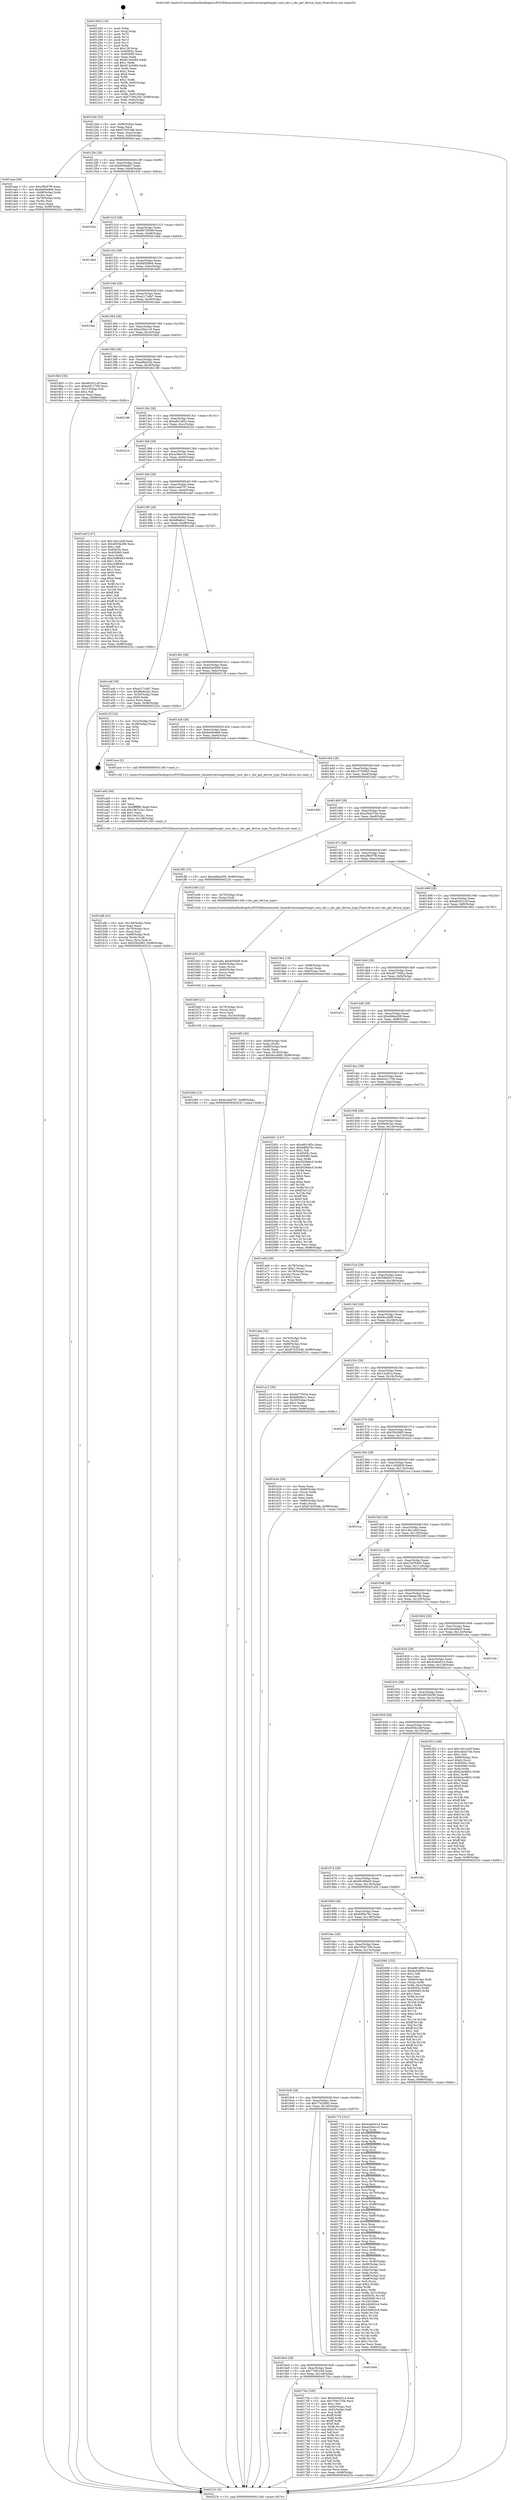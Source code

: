 digraph "0x401260" {
  label = "0x401260 (/mnt/c/Users/mathe/Desktop/tcc/POCII/binaries/extr_linuxdriverstargettarget_core_sbc.c_sbc_get_device_type_Final-ollvm.out::main(0))"
  labelloc = "t"
  node[shape=record]

  Entry [label="",width=0.3,height=0.3,shape=circle,fillcolor=black,style=filled]
  "0x4012d4" [label="{
     0x4012d4 [32]\l
     | [instrs]\l
     &nbsp;&nbsp;0x4012d4 \<+6\>: mov -0x98(%rbp),%eax\l
     &nbsp;&nbsp;0x4012da \<+2\>: mov %eax,%ecx\l
     &nbsp;&nbsp;0x4012dc \<+6\>: sub $0x87d353db,%ecx\l
     &nbsp;&nbsp;0x4012e2 \<+6\>: mov %eax,-0xac(%rbp)\l
     &nbsp;&nbsp;0x4012e8 \<+6\>: mov %ecx,-0xb0(%rbp)\l
     &nbsp;&nbsp;0x4012ee \<+6\>: je 0000000000401aaa \<main+0x84a\>\l
  }"]
  "0x401aaa" [label="{
     0x401aaa [36]\l
     | [instrs]\l
     &nbsp;&nbsp;0x401aaa \<+5\>: mov $0xcf9c87f9,%eax\l
     &nbsp;&nbsp;0x401aaf \<+5\>: mov $0xbe00e8e9,%ecx\l
     &nbsp;&nbsp;0x401ab4 \<+4\>: mov -0x68(%rbp),%rdx\l
     &nbsp;&nbsp;0x401ab8 \<+2\>: mov (%rdx),%esi\l
     &nbsp;&nbsp;0x401aba \<+4\>: mov -0x78(%rbp),%rdx\l
     &nbsp;&nbsp;0x401abe \<+2\>: cmp (%rdx),%esi\l
     &nbsp;&nbsp;0x401ac0 \<+3\>: cmovl %ecx,%eax\l
     &nbsp;&nbsp;0x401ac3 \<+6\>: mov %eax,-0x98(%rbp)\l
     &nbsp;&nbsp;0x401ac9 \<+5\>: jmp 000000000040223c \<main+0xfdc\>\l
  }"]
  "0x4012f4" [label="{
     0x4012f4 [28]\l
     | [instrs]\l
     &nbsp;&nbsp;0x4012f4 \<+5\>: jmp 00000000004012f9 \<main+0x99\>\l
     &nbsp;&nbsp;0x4012f9 \<+6\>: mov -0xac(%rbp),%eax\l
     &nbsp;&nbsp;0x4012ff \<+5\>: sub $0x92f44db7,%eax\l
     &nbsp;&nbsp;0x401304 \<+6\>: mov %eax,-0xb4(%rbp)\l
     &nbsp;&nbsp;0x40130a \<+6\>: je 000000000040192e \<main+0x6ce\>\l
  }"]
  Exit [label="",width=0.3,height=0.3,shape=circle,fillcolor=black,style=filled,peripheries=2]
  "0x40192e" [label="{
     0x40192e\l
  }", style=dashed]
  "0x401310" [label="{
     0x401310 [28]\l
     | [instrs]\l
     &nbsp;&nbsp;0x401310 \<+5\>: jmp 0000000000401315 \<main+0xb5\>\l
     &nbsp;&nbsp;0x401315 \<+6\>: mov -0xac(%rbp),%eax\l
     &nbsp;&nbsp;0x40131b \<+5\>: sub $0x99729509,%eax\l
     &nbsp;&nbsp;0x401320 \<+6\>: mov %eax,-0xb8(%rbp)\l
     &nbsp;&nbsp;0x401326 \<+6\>: je 0000000000401dbd \<main+0xb5d\>\l
  }"]
  "0x401b84" [label="{
     0x401b84 [15]\l
     | [instrs]\l
     &nbsp;&nbsp;0x401b84 \<+10\>: movl $0xb1eed707,-0x98(%rbp)\l
     &nbsp;&nbsp;0x401b8e \<+5\>: jmp 000000000040223c \<main+0xfdc\>\l
  }"]
  "0x401dbd" [label="{
     0x401dbd\l
  }", style=dashed]
  "0x40132c" [label="{
     0x40132c [28]\l
     | [instrs]\l
     &nbsp;&nbsp;0x40132c \<+5\>: jmp 0000000000401331 \<main+0xd1\>\l
     &nbsp;&nbsp;0x401331 \<+6\>: mov -0xac(%rbp),%eax\l
     &nbsp;&nbsp;0x401337 \<+5\>: sub $0x9df26804,%eax\l
     &nbsp;&nbsp;0x40133c \<+6\>: mov %eax,-0xbc(%rbp)\l
     &nbsp;&nbsp;0x401342 \<+6\>: je 0000000000401b93 \<main+0x933\>\l
  }"]
  "0x401b6f" [label="{
     0x401b6f [21]\l
     | [instrs]\l
     &nbsp;&nbsp;0x401b6f \<+4\>: mov -0x70(%rbp),%rcx\l
     &nbsp;&nbsp;0x401b73 \<+3\>: mov (%rcx),%rcx\l
     &nbsp;&nbsp;0x401b76 \<+3\>: mov %rcx,%rdi\l
     &nbsp;&nbsp;0x401b79 \<+6\>: mov %eax,-0x14c(%rbp)\l
     &nbsp;&nbsp;0x401b7f \<+5\>: call 0000000000401030 \<free@plt\>\l
     | [calls]\l
     &nbsp;&nbsp;0x401030 \{1\} (unknown)\l
  }"]
  "0x401b93" [label="{
     0x401b93\l
  }", style=dashed]
  "0x401348" [label="{
     0x401348 [28]\l
     | [instrs]\l
     &nbsp;&nbsp;0x401348 \<+5\>: jmp 000000000040134d \<main+0xed\>\l
     &nbsp;&nbsp;0x40134d \<+6\>: mov -0xac(%rbp),%eax\l
     &nbsp;&nbsp;0x401353 \<+5\>: sub $0xa217cdb7,%eax\l
     &nbsp;&nbsp;0x401358 \<+6\>: mov %eax,-0xc0(%rbp)\l
     &nbsp;&nbsp;0x40135e \<+6\>: je 0000000000401dae \<main+0xb4e\>\l
  }"]
  "0x401b52" [label="{
     0x401b52 [29]\l
     | [instrs]\l
     &nbsp;&nbsp;0x401b52 \<+10\>: movabs $0x4030d6,%rdi\l
     &nbsp;&nbsp;0x401b5c \<+4\>: mov -0x60(%rbp),%rcx\l
     &nbsp;&nbsp;0x401b60 \<+2\>: mov %eax,(%rcx)\l
     &nbsp;&nbsp;0x401b62 \<+4\>: mov -0x60(%rbp),%rcx\l
     &nbsp;&nbsp;0x401b66 \<+2\>: mov (%rcx),%esi\l
     &nbsp;&nbsp;0x401b68 \<+2\>: mov $0x0,%al\l
     &nbsp;&nbsp;0x401b6a \<+5\>: call 0000000000401040 \<printf@plt\>\l
     | [calls]\l
     &nbsp;&nbsp;0x401040 \{1\} (unknown)\l
  }"]
  "0x401dae" [label="{
     0x401dae\l
  }", style=dashed]
  "0x401364" [label="{
     0x401364 [28]\l
     | [instrs]\l
     &nbsp;&nbsp;0x401364 \<+5\>: jmp 0000000000401369 \<main+0x109\>\l
     &nbsp;&nbsp;0x401369 \<+6\>: mov -0xac(%rbp),%eax\l
     &nbsp;&nbsp;0x40136f \<+5\>: sub $0xa25be1c5,%eax\l
     &nbsp;&nbsp;0x401374 \<+6\>: mov %eax,-0xc4(%rbp)\l
     &nbsp;&nbsp;0x40137a \<+6\>: je 00000000004018b5 \<main+0x655\>\l
  }"]
  "0x401afb" [label="{
     0x401afb [41]\l
     | [instrs]\l
     &nbsp;&nbsp;0x401afb \<+6\>: mov -0x148(%rbp),%ecx\l
     &nbsp;&nbsp;0x401b01 \<+3\>: imul %eax,%ecx\l
     &nbsp;&nbsp;0x401b04 \<+4\>: mov -0x70(%rbp),%rsi\l
     &nbsp;&nbsp;0x401b08 \<+3\>: mov (%rsi),%rsi\l
     &nbsp;&nbsp;0x401b0b \<+4\>: mov -0x68(%rbp),%rdi\l
     &nbsp;&nbsp;0x401b0f \<+3\>: movslq (%rdi),%rdi\l
     &nbsp;&nbsp;0x401b12 \<+3\>: mov %ecx,(%rsi,%rdi,4)\l
     &nbsp;&nbsp;0x401b15 \<+10\>: movl $0x55b5985,-0x98(%rbp)\l
     &nbsp;&nbsp;0x401b1f \<+5\>: jmp 000000000040223c \<main+0xfdc\>\l
  }"]
  "0x4018b5" [label="{
     0x4018b5 [30]\l
     | [instrs]\l
     &nbsp;&nbsp;0x4018b5 \<+5\>: mov $0xd620214f,%eax\l
     &nbsp;&nbsp;0x4018ba \<+5\>: mov $0xe0d11706,%ecx\l
     &nbsp;&nbsp;0x4018bf \<+3\>: mov -0x31(%rbp),%dl\l
     &nbsp;&nbsp;0x4018c2 \<+3\>: test $0x1,%dl\l
     &nbsp;&nbsp;0x4018c5 \<+3\>: cmovne %ecx,%eax\l
     &nbsp;&nbsp;0x4018c8 \<+6\>: mov %eax,-0x98(%rbp)\l
     &nbsp;&nbsp;0x4018ce \<+5\>: jmp 000000000040223c \<main+0xfdc\>\l
  }"]
  "0x401380" [label="{
     0x401380 [28]\l
     | [instrs]\l
     &nbsp;&nbsp;0x401380 \<+5\>: jmp 0000000000401385 \<main+0x125\>\l
     &nbsp;&nbsp;0x401385 \<+6\>: mov -0xac(%rbp),%eax\l
     &nbsp;&nbsp;0x40138b \<+5\>: sub $0xa6fba52b,%eax\l
     &nbsp;&nbsp;0x401390 \<+6\>: mov %eax,-0xc8(%rbp)\l
     &nbsp;&nbsp;0x401396 \<+6\>: je 0000000000402186 \<main+0xf26\>\l
  }"]
  "0x401ad3" [label="{
     0x401ad3 [40]\l
     | [instrs]\l
     &nbsp;&nbsp;0x401ad3 \<+5\>: mov $0x2,%ecx\l
     &nbsp;&nbsp;0x401ad8 \<+1\>: cltd\l
     &nbsp;&nbsp;0x401ad9 \<+2\>: idiv %ecx\l
     &nbsp;&nbsp;0x401adb \<+6\>: imul $0xfffffffe,%edx,%ecx\l
     &nbsp;&nbsp;0x401ae1 \<+6\>: sub $0x19e7c2a1,%ecx\l
     &nbsp;&nbsp;0x401ae7 \<+3\>: add $0x1,%ecx\l
     &nbsp;&nbsp;0x401aea \<+6\>: add $0x19e7c2a1,%ecx\l
     &nbsp;&nbsp;0x401af0 \<+6\>: mov %ecx,-0x148(%rbp)\l
     &nbsp;&nbsp;0x401af6 \<+5\>: call 0000000000401160 \<next_i\>\l
     | [calls]\l
     &nbsp;&nbsp;0x401160 \{1\} (/mnt/c/Users/mathe/Desktop/tcc/POCII/binaries/extr_linuxdriverstargettarget_core_sbc.c_sbc_get_device_type_Final-ollvm.out::next_i)\l
  }"]
  "0x402186" [label="{
     0x402186\l
  }", style=dashed]
  "0x40139c" [label="{
     0x40139c [28]\l
     | [instrs]\l
     &nbsp;&nbsp;0x40139c \<+5\>: jmp 00000000004013a1 \<main+0x141\>\l
     &nbsp;&nbsp;0x4013a1 \<+6\>: mov -0xac(%rbp),%eax\l
     &nbsp;&nbsp;0x4013a7 \<+5\>: sub $0xa801df3c,%eax\l
     &nbsp;&nbsp;0x4013ac \<+6\>: mov %eax,-0xcc(%rbp)\l
     &nbsp;&nbsp;0x4013b2 \<+6\>: je 0000000000402224 \<main+0xfc4\>\l
  }"]
  "0x401a8a" [label="{
     0x401a8a [32]\l
     | [instrs]\l
     &nbsp;&nbsp;0x401a8a \<+4\>: mov -0x70(%rbp),%rdi\l
     &nbsp;&nbsp;0x401a8e \<+3\>: mov %rax,(%rdi)\l
     &nbsp;&nbsp;0x401a91 \<+4\>: mov -0x68(%rbp),%rax\l
     &nbsp;&nbsp;0x401a95 \<+6\>: movl $0x0,(%rax)\l
     &nbsp;&nbsp;0x401a9b \<+10\>: movl $0x87d353db,-0x98(%rbp)\l
     &nbsp;&nbsp;0x401aa5 \<+5\>: jmp 000000000040223c \<main+0xfdc\>\l
  }"]
  "0x402224" [label="{
     0x402224\l
  }", style=dashed]
  "0x4013b8" [label="{
     0x4013b8 [28]\l
     | [instrs]\l
     &nbsp;&nbsp;0x4013b8 \<+5\>: jmp 00000000004013bd \<main+0x15d\>\l
     &nbsp;&nbsp;0x4013bd \<+6\>: mov -0xac(%rbp),%eax\l
     &nbsp;&nbsp;0x4013c3 \<+5\>: sub $0xac9be10c,%eax\l
     &nbsp;&nbsp;0x4013c8 \<+6\>: mov %eax,-0xd0(%rbp)\l
     &nbsp;&nbsp;0x4013ce \<+6\>: je 0000000000401eb0 \<main+0xc50\>\l
  }"]
  "0x4019f5" [label="{
     0x4019f5 [30]\l
     | [instrs]\l
     &nbsp;&nbsp;0x4019f5 \<+4\>: mov -0x80(%rbp),%rdi\l
     &nbsp;&nbsp;0x4019f9 \<+2\>: mov %eax,(%rdi)\l
     &nbsp;&nbsp;0x4019fb \<+4\>: mov -0x80(%rbp),%rdi\l
     &nbsp;&nbsp;0x4019ff \<+2\>: mov (%rdi),%eax\l
     &nbsp;&nbsp;0x401a01 \<+3\>: mov %eax,-0x30(%rbp)\l
     &nbsp;&nbsp;0x401a04 \<+10\>: movl $0xf4ccddf0,-0x98(%rbp)\l
     &nbsp;&nbsp;0x401a0e \<+5\>: jmp 000000000040223c \<main+0xfdc\>\l
  }"]
  "0x401eb0" [label="{
     0x401eb0\l
  }", style=dashed]
  "0x4013d4" [label="{
     0x4013d4 [28]\l
     | [instrs]\l
     &nbsp;&nbsp;0x4013d4 \<+5\>: jmp 00000000004013d9 \<main+0x179\>\l
     &nbsp;&nbsp;0x4013d9 \<+6\>: mov -0xac(%rbp),%eax\l
     &nbsp;&nbsp;0x4013df \<+5\>: sub $0xb1eed707,%eax\l
     &nbsp;&nbsp;0x4013e4 \<+6\>: mov %eax,-0xd4(%rbp)\l
     &nbsp;&nbsp;0x4013ea \<+6\>: je 0000000000401ebf \<main+0xc5f\>\l
  }"]
  "0x401260" [label="{
     0x401260 [116]\l
     | [instrs]\l
     &nbsp;&nbsp;0x401260 \<+1\>: push %rbp\l
     &nbsp;&nbsp;0x401261 \<+3\>: mov %rsp,%rbp\l
     &nbsp;&nbsp;0x401264 \<+2\>: push %r15\l
     &nbsp;&nbsp;0x401266 \<+2\>: push %r14\l
     &nbsp;&nbsp;0x401268 \<+2\>: push %r13\l
     &nbsp;&nbsp;0x40126a \<+2\>: push %r12\l
     &nbsp;&nbsp;0x40126c \<+1\>: push %rbx\l
     &nbsp;&nbsp;0x40126d \<+7\>: sub $0x138,%rsp\l
     &nbsp;&nbsp;0x401274 \<+7\>: mov 0x40505c,%eax\l
     &nbsp;&nbsp;0x40127b \<+7\>: mov 0x405060,%ecx\l
     &nbsp;&nbsp;0x401282 \<+2\>: mov %eax,%edx\l
     &nbsp;&nbsp;0x401284 \<+6\>: sub $0x913c6484,%edx\l
     &nbsp;&nbsp;0x40128a \<+3\>: sub $0x1,%edx\l
     &nbsp;&nbsp;0x40128d \<+6\>: add $0x913c6484,%edx\l
     &nbsp;&nbsp;0x401293 \<+3\>: imul %edx,%eax\l
     &nbsp;&nbsp;0x401296 \<+3\>: and $0x1,%eax\l
     &nbsp;&nbsp;0x401299 \<+3\>: cmp $0x0,%eax\l
     &nbsp;&nbsp;0x40129c \<+4\>: sete %r8b\l
     &nbsp;&nbsp;0x4012a0 \<+4\>: and $0x1,%r8b\l
     &nbsp;&nbsp;0x4012a4 \<+7\>: mov %r8b,-0x92(%rbp)\l
     &nbsp;&nbsp;0x4012ab \<+3\>: cmp $0xa,%ecx\l
     &nbsp;&nbsp;0x4012ae \<+4\>: setl %r8b\l
     &nbsp;&nbsp;0x4012b2 \<+4\>: and $0x1,%r8b\l
     &nbsp;&nbsp;0x4012b6 \<+7\>: mov %r8b,-0x91(%rbp)\l
     &nbsp;&nbsp;0x4012bd \<+10\>: movl $0x77d9c25d,-0x98(%rbp)\l
     &nbsp;&nbsp;0x4012c7 \<+6\>: mov %edi,-0x9c(%rbp)\l
     &nbsp;&nbsp;0x4012cd \<+7\>: mov %rsi,-0xa8(%rbp)\l
  }"]
  "0x401ebf" [label="{
     0x401ebf [147]\l
     | [instrs]\l
     &nbsp;&nbsp;0x401ebf \<+5\>: mov $0x14b1cd2f,%eax\l
     &nbsp;&nbsp;0x401ec4 \<+5\>: mov $0x4653b290,%ecx\l
     &nbsp;&nbsp;0x401ec9 \<+2\>: mov $0x1,%dl\l
     &nbsp;&nbsp;0x401ecb \<+7\>: mov 0x40505c,%esi\l
     &nbsp;&nbsp;0x401ed2 \<+7\>: mov 0x405060,%edi\l
     &nbsp;&nbsp;0x401ed9 \<+3\>: mov %esi,%r8d\l
     &nbsp;&nbsp;0x401edc \<+7\>: add $0xc28f8483,%r8d\l
     &nbsp;&nbsp;0x401ee3 \<+4\>: sub $0x1,%r8d\l
     &nbsp;&nbsp;0x401ee7 \<+7\>: sub $0xc28f8483,%r8d\l
     &nbsp;&nbsp;0x401eee \<+4\>: imul %r8d,%esi\l
     &nbsp;&nbsp;0x401ef2 \<+3\>: and $0x1,%esi\l
     &nbsp;&nbsp;0x401ef5 \<+3\>: cmp $0x0,%esi\l
     &nbsp;&nbsp;0x401ef8 \<+4\>: sete %r9b\l
     &nbsp;&nbsp;0x401efc \<+3\>: cmp $0xa,%edi\l
     &nbsp;&nbsp;0x401eff \<+4\>: setl %r10b\l
     &nbsp;&nbsp;0x401f03 \<+3\>: mov %r9b,%r11b\l
     &nbsp;&nbsp;0x401f06 \<+4\>: xor $0xff,%r11b\l
     &nbsp;&nbsp;0x401f0a \<+3\>: mov %r10b,%bl\l
     &nbsp;&nbsp;0x401f0d \<+3\>: xor $0xff,%bl\l
     &nbsp;&nbsp;0x401f10 \<+3\>: xor $0x1,%dl\l
     &nbsp;&nbsp;0x401f13 \<+3\>: mov %r11b,%r14b\l
     &nbsp;&nbsp;0x401f16 \<+4\>: and $0xff,%r14b\l
     &nbsp;&nbsp;0x401f1a \<+3\>: and %dl,%r9b\l
     &nbsp;&nbsp;0x401f1d \<+3\>: mov %bl,%r15b\l
     &nbsp;&nbsp;0x401f20 \<+4\>: and $0xff,%r15b\l
     &nbsp;&nbsp;0x401f24 \<+3\>: and %dl,%r10b\l
     &nbsp;&nbsp;0x401f27 \<+3\>: or %r9b,%r14b\l
     &nbsp;&nbsp;0x401f2a \<+3\>: or %r10b,%r15b\l
     &nbsp;&nbsp;0x401f2d \<+3\>: xor %r15b,%r14b\l
     &nbsp;&nbsp;0x401f30 \<+3\>: or %bl,%r11b\l
     &nbsp;&nbsp;0x401f33 \<+4\>: xor $0xff,%r11b\l
     &nbsp;&nbsp;0x401f37 \<+3\>: or $0x1,%dl\l
     &nbsp;&nbsp;0x401f3a \<+3\>: and %dl,%r11b\l
     &nbsp;&nbsp;0x401f3d \<+3\>: or %r11b,%r14b\l
     &nbsp;&nbsp;0x401f40 \<+4\>: test $0x1,%r14b\l
     &nbsp;&nbsp;0x401f44 \<+3\>: cmovne %ecx,%eax\l
     &nbsp;&nbsp;0x401f47 \<+6\>: mov %eax,-0x98(%rbp)\l
     &nbsp;&nbsp;0x401f4d \<+5\>: jmp 000000000040223c \<main+0xfdc\>\l
  }"]
  "0x4013f0" [label="{
     0x4013f0 [28]\l
     | [instrs]\l
     &nbsp;&nbsp;0x4013f0 \<+5\>: jmp 00000000004013f5 \<main+0x195\>\l
     &nbsp;&nbsp;0x4013f5 \<+6\>: mov -0xac(%rbp),%eax\l
     &nbsp;&nbsp;0x4013fb \<+5\>: sub $0xb8fa8cc1,%eax\l
     &nbsp;&nbsp;0x401400 \<+6\>: mov %eax,-0xd8(%rbp)\l
     &nbsp;&nbsp;0x401406 \<+6\>: je 0000000000401a4f \<main+0x7ef\>\l
  }"]
  "0x40223c" [label="{
     0x40223c [5]\l
     | [instrs]\l
     &nbsp;&nbsp;0x40223c \<+5\>: jmp 00000000004012d4 \<main+0x74\>\l
  }"]
  "0x401a4f" [label="{
     0x401a4f [30]\l
     | [instrs]\l
     &nbsp;&nbsp;0x401a4f \<+5\>: mov $0xa217cdb7,%eax\l
     &nbsp;&nbsp;0x401a54 \<+5\>: mov $0xf0e9c2ac,%ecx\l
     &nbsp;&nbsp;0x401a59 \<+3\>: mov -0x30(%rbp),%edx\l
     &nbsp;&nbsp;0x401a5c \<+3\>: cmp $0x0,%edx\l
     &nbsp;&nbsp;0x401a5f \<+3\>: cmove %ecx,%eax\l
     &nbsp;&nbsp;0x401a62 \<+6\>: mov %eax,-0x98(%rbp)\l
     &nbsp;&nbsp;0x401a68 \<+5\>: jmp 000000000040223c \<main+0xfdc\>\l
  }"]
  "0x40140c" [label="{
     0x40140c [28]\l
     | [instrs]\l
     &nbsp;&nbsp;0x40140c \<+5\>: jmp 0000000000401411 \<main+0x1b1\>\l
     &nbsp;&nbsp;0x401411 \<+6\>: mov -0xac(%rbp),%eax\l
     &nbsp;&nbsp;0x401417 \<+5\>: sub $0xba5d3069,%eax\l
     &nbsp;&nbsp;0x40141c \<+6\>: mov %eax,-0xdc(%rbp)\l
     &nbsp;&nbsp;0x401422 \<+6\>: je 000000000040212f \<main+0xecf\>\l
  }"]
  "0x401700" [label="{
     0x401700\l
  }", style=dashed]
  "0x40212f" [label="{
     0x40212f [18]\l
     | [instrs]\l
     &nbsp;&nbsp;0x40212f \<+3\>: mov -0x2c(%rbp),%eax\l
     &nbsp;&nbsp;0x402132 \<+4\>: lea -0x28(%rbp),%rsp\l
     &nbsp;&nbsp;0x402136 \<+1\>: pop %rbx\l
     &nbsp;&nbsp;0x402137 \<+2\>: pop %r12\l
     &nbsp;&nbsp;0x402139 \<+2\>: pop %r13\l
     &nbsp;&nbsp;0x40213b \<+2\>: pop %r14\l
     &nbsp;&nbsp;0x40213d \<+2\>: pop %r15\l
     &nbsp;&nbsp;0x40213f \<+1\>: pop %rbp\l
     &nbsp;&nbsp;0x402140 \<+1\>: ret\l
  }"]
  "0x401428" [label="{
     0x401428 [28]\l
     | [instrs]\l
     &nbsp;&nbsp;0x401428 \<+5\>: jmp 000000000040142d \<main+0x1cd\>\l
     &nbsp;&nbsp;0x40142d \<+6\>: mov -0xac(%rbp),%eax\l
     &nbsp;&nbsp;0x401433 \<+5\>: sub $0xbe00e8e9,%eax\l
     &nbsp;&nbsp;0x401438 \<+6\>: mov %eax,-0xe0(%rbp)\l
     &nbsp;&nbsp;0x40143e \<+6\>: je 0000000000401ace \<main+0x86e\>\l
  }"]
  "0x40170a" [label="{
     0x40170a [106]\l
     | [instrs]\l
     &nbsp;&nbsp;0x40170a \<+5\>: mov $0x4440a514,%eax\l
     &nbsp;&nbsp;0x40170f \<+5\>: mov $0x705e735b,%ecx\l
     &nbsp;&nbsp;0x401714 \<+2\>: mov $0x1,%dl\l
     &nbsp;&nbsp;0x401716 \<+7\>: mov -0x92(%rbp),%sil\l
     &nbsp;&nbsp;0x40171d \<+7\>: mov -0x91(%rbp),%dil\l
     &nbsp;&nbsp;0x401724 \<+3\>: mov %sil,%r8b\l
     &nbsp;&nbsp;0x401727 \<+4\>: xor $0xff,%r8b\l
     &nbsp;&nbsp;0x40172b \<+3\>: mov %dil,%r9b\l
     &nbsp;&nbsp;0x40172e \<+4\>: xor $0xff,%r9b\l
     &nbsp;&nbsp;0x401732 \<+3\>: xor $0x0,%dl\l
     &nbsp;&nbsp;0x401735 \<+3\>: mov %r8b,%r10b\l
     &nbsp;&nbsp;0x401738 \<+4\>: and $0x0,%r10b\l
     &nbsp;&nbsp;0x40173c \<+3\>: and %dl,%sil\l
     &nbsp;&nbsp;0x40173f \<+3\>: mov %r9b,%r11b\l
     &nbsp;&nbsp;0x401742 \<+4\>: and $0x0,%r11b\l
     &nbsp;&nbsp;0x401746 \<+3\>: and %dl,%dil\l
     &nbsp;&nbsp;0x401749 \<+3\>: or %sil,%r10b\l
     &nbsp;&nbsp;0x40174c \<+3\>: or %dil,%r11b\l
     &nbsp;&nbsp;0x40174f \<+3\>: xor %r11b,%r10b\l
     &nbsp;&nbsp;0x401752 \<+3\>: or %r9b,%r8b\l
     &nbsp;&nbsp;0x401755 \<+4\>: xor $0xff,%r8b\l
     &nbsp;&nbsp;0x401759 \<+3\>: or $0x0,%dl\l
     &nbsp;&nbsp;0x40175c \<+3\>: and %dl,%r8b\l
     &nbsp;&nbsp;0x40175f \<+3\>: or %r8b,%r10b\l
     &nbsp;&nbsp;0x401762 \<+4\>: test $0x1,%r10b\l
     &nbsp;&nbsp;0x401766 \<+3\>: cmovne %ecx,%eax\l
     &nbsp;&nbsp;0x401769 \<+6\>: mov %eax,-0x98(%rbp)\l
     &nbsp;&nbsp;0x40176f \<+5\>: jmp 000000000040223c \<main+0xfdc\>\l
  }"]
  "0x401ace" [label="{
     0x401ace [5]\l
     | [instrs]\l
     &nbsp;&nbsp;0x401ace \<+5\>: call 0000000000401160 \<next_i\>\l
     | [calls]\l
     &nbsp;&nbsp;0x401160 \{1\} (/mnt/c/Users/mathe/Desktop/tcc/POCII/binaries/extr_linuxdriverstargettarget_core_sbc.c_sbc_get_device_type_Final-ollvm.out::next_i)\l
  }"]
  "0x401444" [label="{
     0x401444 [28]\l
     | [instrs]\l
     &nbsp;&nbsp;0x401444 \<+5\>: jmp 0000000000401449 \<main+0x1e9\>\l
     &nbsp;&nbsp;0x401449 \<+6\>: mov -0xac(%rbp),%eax\l
     &nbsp;&nbsp;0x40144f \<+5\>: sub $0xc3703b63,%eax\l
     &nbsp;&nbsp;0x401454 \<+6\>: mov %eax,-0xe4(%rbp)\l
     &nbsp;&nbsp;0x40145a \<+6\>: je 00000000004019d3 \<main+0x773\>\l
  }"]
  "0x4016e4" [label="{
     0x4016e4 [28]\l
     | [instrs]\l
     &nbsp;&nbsp;0x4016e4 \<+5\>: jmp 00000000004016e9 \<main+0x489\>\l
     &nbsp;&nbsp;0x4016e9 \<+6\>: mov -0xac(%rbp),%eax\l
     &nbsp;&nbsp;0x4016ef \<+5\>: sub $0x77d9c25d,%eax\l
     &nbsp;&nbsp;0x4016f4 \<+6\>: mov %eax,-0x144(%rbp)\l
     &nbsp;&nbsp;0x4016fa \<+6\>: je 000000000040170a \<main+0x4aa\>\l
  }"]
  "0x4019d3" [label="{
     0x4019d3\l
  }", style=dashed]
  "0x401460" [label="{
     0x401460 [28]\l
     | [instrs]\l
     &nbsp;&nbsp;0x401460 \<+5\>: jmp 0000000000401465 \<main+0x205\>\l
     &nbsp;&nbsp;0x401465 \<+6\>: mov -0xac(%rbp),%eax\l
     &nbsp;&nbsp;0x40146b \<+5\>: sub $0xc5eb374e,%eax\l
     &nbsp;&nbsp;0x401470 \<+6\>: mov %eax,-0xe8(%rbp)\l
     &nbsp;&nbsp;0x401476 \<+6\>: je 0000000000401ff2 \<main+0xd92\>\l
  }"]
  "0x401bd0" [label="{
     0x401bd0\l
  }", style=dashed]
  "0x401ff2" [label="{
     0x401ff2 [15]\l
     | [instrs]\l
     &nbsp;&nbsp;0x401ff2 \<+10\>: movl $0xdd8ea509,-0x98(%rbp)\l
     &nbsp;&nbsp;0x401ffc \<+5\>: jmp 000000000040223c \<main+0xfdc\>\l
  }"]
  "0x40147c" [label="{
     0x40147c [28]\l
     | [instrs]\l
     &nbsp;&nbsp;0x40147c \<+5\>: jmp 0000000000401481 \<main+0x221\>\l
     &nbsp;&nbsp;0x401481 \<+6\>: mov -0xac(%rbp),%eax\l
     &nbsp;&nbsp;0x401487 \<+5\>: sub $0xcf9c87f9,%eax\l
     &nbsp;&nbsp;0x40148c \<+6\>: mov %eax,-0xec(%rbp)\l
     &nbsp;&nbsp;0x401492 \<+6\>: je 0000000000401b46 \<main+0x8e6\>\l
  }"]
  "0x4016c8" [label="{
     0x4016c8 [28]\l
     | [instrs]\l
     &nbsp;&nbsp;0x4016c8 \<+5\>: jmp 00000000004016cd \<main+0x46d\>\l
     &nbsp;&nbsp;0x4016cd \<+6\>: mov -0xac(%rbp),%eax\l
     &nbsp;&nbsp;0x4016d3 \<+5\>: sub $0x7762fd82,%eax\l
     &nbsp;&nbsp;0x4016d8 \<+6\>: mov %eax,-0x140(%rbp)\l
     &nbsp;&nbsp;0x4016de \<+6\>: je 0000000000401bd0 \<main+0x970\>\l
  }"]
  "0x401b46" [label="{
     0x401b46 [12]\l
     | [instrs]\l
     &nbsp;&nbsp;0x401b46 \<+4\>: mov -0x70(%rbp),%rax\l
     &nbsp;&nbsp;0x401b4a \<+3\>: mov (%rax),%rdi\l
     &nbsp;&nbsp;0x401b4d \<+5\>: call 0000000000401240 \<sbc_get_device_type\>\l
     | [calls]\l
     &nbsp;&nbsp;0x401240 \{1\} (/mnt/c/Users/mathe/Desktop/tcc/POCII/binaries/extr_linuxdriverstargettarget_core_sbc.c_sbc_get_device_type_Final-ollvm.out::sbc_get_device_type)\l
  }"]
  "0x401498" [label="{
     0x401498 [28]\l
     | [instrs]\l
     &nbsp;&nbsp;0x401498 \<+5\>: jmp 000000000040149d \<main+0x23d\>\l
     &nbsp;&nbsp;0x40149d \<+6\>: mov -0xac(%rbp),%eax\l
     &nbsp;&nbsp;0x4014a3 \<+5\>: sub $0xd620214f,%eax\l
     &nbsp;&nbsp;0x4014a8 \<+6\>: mov %eax,-0xf0(%rbp)\l
     &nbsp;&nbsp;0x4014ae \<+6\>: je 00000000004019e2 \<main+0x782\>\l
  }"]
  "0x401774" [label="{
     0x401774 [321]\l
     | [instrs]\l
     &nbsp;&nbsp;0x401774 \<+5\>: mov $0x4440a514,%eax\l
     &nbsp;&nbsp;0x401779 \<+5\>: mov $0xa25be1c5,%ecx\l
     &nbsp;&nbsp;0x40177e \<+3\>: mov %rsp,%rdx\l
     &nbsp;&nbsp;0x401781 \<+4\>: add $0xfffffffffffffff0,%rdx\l
     &nbsp;&nbsp;0x401785 \<+3\>: mov %rdx,%rsp\l
     &nbsp;&nbsp;0x401788 \<+7\>: mov %rdx,-0x90(%rbp)\l
     &nbsp;&nbsp;0x40178f \<+3\>: mov %rsp,%rdx\l
     &nbsp;&nbsp;0x401792 \<+4\>: add $0xfffffffffffffff0,%rdx\l
     &nbsp;&nbsp;0x401796 \<+3\>: mov %rdx,%rsp\l
     &nbsp;&nbsp;0x401799 \<+3\>: mov %rsp,%rsi\l
     &nbsp;&nbsp;0x40179c \<+4\>: add $0xfffffffffffffff0,%rsi\l
     &nbsp;&nbsp;0x4017a0 \<+3\>: mov %rsi,%rsp\l
     &nbsp;&nbsp;0x4017a3 \<+7\>: mov %rsi,-0x88(%rbp)\l
     &nbsp;&nbsp;0x4017aa \<+3\>: mov %rsp,%rsi\l
     &nbsp;&nbsp;0x4017ad \<+4\>: add $0xfffffffffffffff0,%rsi\l
     &nbsp;&nbsp;0x4017b1 \<+3\>: mov %rsi,%rsp\l
     &nbsp;&nbsp;0x4017b4 \<+4\>: mov %rsi,-0x80(%rbp)\l
     &nbsp;&nbsp;0x4017b8 \<+3\>: mov %rsp,%rsi\l
     &nbsp;&nbsp;0x4017bb \<+4\>: add $0xfffffffffffffff0,%rsi\l
     &nbsp;&nbsp;0x4017bf \<+3\>: mov %rsi,%rsp\l
     &nbsp;&nbsp;0x4017c2 \<+4\>: mov %rsi,-0x78(%rbp)\l
     &nbsp;&nbsp;0x4017c6 \<+3\>: mov %rsp,%rsi\l
     &nbsp;&nbsp;0x4017c9 \<+4\>: add $0xfffffffffffffff0,%rsi\l
     &nbsp;&nbsp;0x4017cd \<+3\>: mov %rsi,%rsp\l
     &nbsp;&nbsp;0x4017d0 \<+4\>: mov %rsi,-0x70(%rbp)\l
     &nbsp;&nbsp;0x4017d4 \<+3\>: mov %rsp,%rsi\l
     &nbsp;&nbsp;0x4017d7 \<+4\>: add $0xfffffffffffffff0,%rsi\l
     &nbsp;&nbsp;0x4017db \<+3\>: mov %rsi,%rsp\l
     &nbsp;&nbsp;0x4017de \<+4\>: mov %rsi,-0x68(%rbp)\l
     &nbsp;&nbsp;0x4017e2 \<+3\>: mov %rsp,%rsi\l
     &nbsp;&nbsp;0x4017e5 \<+4\>: add $0xfffffffffffffff0,%rsi\l
     &nbsp;&nbsp;0x4017e9 \<+3\>: mov %rsi,%rsp\l
     &nbsp;&nbsp;0x4017ec \<+4\>: mov %rsi,-0x60(%rbp)\l
     &nbsp;&nbsp;0x4017f0 \<+3\>: mov %rsp,%rsi\l
     &nbsp;&nbsp;0x4017f3 \<+4\>: add $0xfffffffffffffff0,%rsi\l
     &nbsp;&nbsp;0x4017f7 \<+3\>: mov %rsi,%rsp\l
     &nbsp;&nbsp;0x4017fa \<+4\>: mov %rsi,-0x58(%rbp)\l
     &nbsp;&nbsp;0x4017fe \<+3\>: mov %rsp,%rsi\l
     &nbsp;&nbsp;0x401801 \<+4\>: add $0xfffffffffffffff0,%rsi\l
     &nbsp;&nbsp;0x401805 \<+3\>: mov %rsi,%rsp\l
     &nbsp;&nbsp;0x401808 \<+4\>: mov %rsi,-0x50(%rbp)\l
     &nbsp;&nbsp;0x40180c \<+3\>: mov %rsp,%rsi\l
     &nbsp;&nbsp;0x40180f \<+4\>: add $0xfffffffffffffff0,%rsi\l
     &nbsp;&nbsp;0x401813 \<+3\>: mov %rsi,%rsp\l
     &nbsp;&nbsp;0x401816 \<+4\>: mov %rsi,-0x48(%rbp)\l
     &nbsp;&nbsp;0x40181a \<+3\>: mov %rsp,%rsi\l
     &nbsp;&nbsp;0x40181d \<+4\>: add $0xfffffffffffffff0,%rsi\l
     &nbsp;&nbsp;0x401821 \<+3\>: mov %rsi,%rsp\l
     &nbsp;&nbsp;0x401824 \<+4\>: mov %rsi,-0x40(%rbp)\l
     &nbsp;&nbsp;0x401828 \<+7\>: mov -0x90(%rbp),%rsi\l
     &nbsp;&nbsp;0x40182f \<+6\>: movl $0x0,(%rsi)\l
     &nbsp;&nbsp;0x401835 \<+6\>: mov -0x9c(%rbp),%edi\l
     &nbsp;&nbsp;0x40183b \<+2\>: mov %edi,(%rdx)\l
     &nbsp;&nbsp;0x40183d \<+7\>: mov -0x88(%rbp),%rsi\l
     &nbsp;&nbsp;0x401844 \<+7\>: mov -0xa8(%rbp),%r8\l
     &nbsp;&nbsp;0x40184b \<+3\>: mov %r8,(%rsi)\l
     &nbsp;&nbsp;0x40184e \<+3\>: cmpl $0x2,(%rdx)\l
     &nbsp;&nbsp;0x401851 \<+4\>: setne %r9b\l
     &nbsp;&nbsp;0x401855 \<+4\>: and $0x1,%r9b\l
     &nbsp;&nbsp;0x401859 \<+4\>: mov %r9b,-0x31(%rbp)\l
     &nbsp;&nbsp;0x40185d \<+8\>: mov 0x40505c,%r10d\l
     &nbsp;&nbsp;0x401865 \<+8\>: mov 0x405060,%r11d\l
     &nbsp;&nbsp;0x40186d \<+3\>: mov %r10d,%ebx\l
     &nbsp;&nbsp;0x401870 \<+6\>: add $0x2d4602c4,%ebx\l
     &nbsp;&nbsp;0x401876 \<+3\>: sub $0x1,%ebx\l
     &nbsp;&nbsp;0x401879 \<+6\>: sub $0x2d4602c4,%ebx\l
     &nbsp;&nbsp;0x40187f \<+4\>: imul %ebx,%r10d\l
     &nbsp;&nbsp;0x401883 \<+4\>: and $0x1,%r10d\l
     &nbsp;&nbsp;0x401887 \<+4\>: cmp $0x0,%r10d\l
     &nbsp;&nbsp;0x40188b \<+4\>: sete %r9b\l
     &nbsp;&nbsp;0x40188f \<+4\>: cmp $0xa,%r11d\l
     &nbsp;&nbsp;0x401893 \<+4\>: setl %r14b\l
     &nbsp;&nbsp;0x401897 \<+3\>: mov %r9b,%r15b\l
     &nbsp;&nbsp;0x40189a \<+3\>: and %r14b,%r15b\l
     &nbsp;&nbsp;0x40189d \<+3\>: xor %r14b,%r9b\l
     &nbsp;&nbsp;0x4018a0 \<+3\>: or %r9b,%r15b\l
     &nbsp;&nbsp;0x4018a3 \<+4\>: test $0x1,%r15b\l
     &nbsp;&nbsp;0x4018a7 \<+3\>: cmovne %ecx,%eax\l
     &nbsp;&nbsp;0x4018aa \<+6\>: mov %eax,-0x98(%rbp)\l
     &nbsp;&nbsp;0x4018b0 \<+5\>: jmp 000000000040223c \<main+0xfdc\>\l
  }"]
  "0x4019e2" [label="{
     0x4019e2 [19]\l
     | [instrs]\l
     &nbsp;&nbsp;0x4019e2 \<+7\>: mov -0x88(%rbp),%rax\l
     &nbsp;&nbsp;0x4019e9 \<+3\>: mov (%rax),%rax\l
     &nbsp;&nbsp;0x4019ec \<+4\>: mov 0x8(%rax),%rdi\l
     &nbsp;&nbsp;0x4019f0 \<+5\>: call 0000000000401060 \<atoi@plt\>\l
     | [calls]\l
     &nbsp;&nbsp;0x401060 \{1\} (unknown)\l
  }"]
  "0x4014b4" [label="{
     0x4014b4 [28]\l
     | [instrs]\l
     &nbsp;&nbsp;0x4014b4 \<+5\>: jmp 00000000004014b9 \<main+0x259\>\l
     &nbsp;&nbsp;0x4014b9 \<+6\>: mov -0xac(%rbp),%eax\l
     &nbsp;&nbsp;0x4014bf \<+5\>: sub $0xdd77692a,%eax\l
     &nbsp;&nbsp;0x4014c4 \<+6\>: mov %eax,-0xf4(%rbp)\l
     &nbsp;&nbsp;0x4014ca \<+6\>: je 0000000000401a31 \<main+0x7d1\>\l
  }"]
  "0x4016ac" [label="{
     0x4016ac [28]\l
     | [instrs]\l
     &nbsp;&nbsp;0x4016ac \<+5\>: jmp 00000000004016b1 \<main+0x451\>\l
     &nbsp;&nbsp;0x4016b1 \<+6\>: mov -0xac(%rbp),%eax\l
     &nbsp;&nbsp;0x4016b7 \<+5\>: sub $0x705e735b,%eax\l
     &nbsp;&nbsp;0x4016bc \<+6\>: mov %eax,-0x13c(%rbp)\l
     &nbsp;&nbsp;0x4016c2 \<+6\>: je 0000000000401774 \<main+0x514\>\l
  }"]
  "0x401a31" [label="{
     0x401a31\l
  }", style=dashed]
  "0x4014d0" [label="{
     0x4014d0 [28]\l
     | [instrs]\l
     &nbsp;&nbsp;0x4014d0 \<+5\>: jmp 00000000004014d5 \<main+0x275\>\l
     &nbsp;&nbsp;0x4014d5 \<+6\>: mov -0xac(%rbp),%eax\l
     &nbsp;&nbsp;0x4014db \<+5\>: sub $0xdd8ea509,%eax\l
     &nbsp;&nbsp;0x4014e0 \<+6\>: mov %eax,-0xf8(%rbp)\l
     &nbsp;&nbsp;0x4014e6 \<+6\>: je 0000000000402001 \<main+0xda1\>\l
  }"]
  "0x402094" [label="{
     0x402094 [155]\l
     | [instrs]\l
     &nbsp;&nbsp;0x402094 \<+5\>: mov $0xa801df3c,%eax\l
     &nbsp;&nbsp;0x402099 \<+5\>: mov $0xba5d3069,%ecx\l
     &nbsp;&nbsp;0x40209e \<+2\>: mov $0x1,%dl\l
     &nbsp;&nbsp;0x4020a0 \<+2\>: xor %esi,%esi\l
     &nbsp;&nbsp;0x4020a2 \<+7\>: mov -0x90(%rbp),%rdi\l
     &nbsp;&nbsp;0x4020a9 \<+3\>: mov (%rdi),%r8d\l
     &nbsp;&nbsp;0x4020ac \<+4\>: mov %r8d,-0x2c(%rbp)\l
     &nbsp;&nbsp;0x4020b0 \<+8\>: mov 0x40505c,%r8d\l
     &nbsp;&nbsp;0x4020b8 \<+8\>: mov 0x405060,%r9d\l
     &nbsp;&nbsp;0x4020c0 \<+3\>: sub $0x1,%esi\l
     &nbsp;&nbsp;0x4020c3 \<+3\>: mov %r8d,%r10d\l
     &nbsp;&nbsp;0x4020c6 \<+3\>: add %esi,%r10d\l
     &nbsp;&nbsp;0x4020c9 \<+4\>: imul %r10d,%r8d\l
     &nbsp;&nbsp;0x4020cd \<+4\>: and $0x1,%r8d\l
     &nbsp;&nbsp;0x4020d1 \<+4\>: cmp $0x0,%r8d\l
     &nbsp;&nbsp;0x4020d5 \<+4\>: sete %r11b\l
     &nbsp;&nbsp;0x4020d9 \<+4\>: cmp $0xa,%r9d\l
     &nbsp;&nbsp;0x4020dd \<+3\>: setl %bl\l
     &nbsp;&nbsp;0x4020e0 \<+3\>: mov %r11b,%r14b\l
     &nbsp;&nbsp;0x4020e3 \<+4\>: xor $0xff,%r14b\l
     &nbsp;&nbsp;0x4020e7 \<+3\>: mov %bl,%r15b\l
     &nbsp;&nbsp;0x4020ea \<+4\>: xor $0xff,%r15b\l
     &nbsp;&nbsp;0x4020ee \<+3\>: xor $0x1,%dl\l
     &nbsp;&nbsp;0x4020f1 \<+3\>: mov %r14b,%r12b\l
     &nbsp;&nbsp;0x4020f4 \<+4\>: and $0xff,%r12b\l
     &nbsp;&nbsp;0x4020f8 \<+3\>: and %dl,%r11b\l
     &nbsp;&nbsp;0x4020fb \<+3\>: mov %r15b,%r13b\l
     &nbsp;&nbsp;0x4020fe \<+4\>: and $0xff,%r13b\l
     &nbsp;&nbsp;0x402102 \<+2\>: and %dl,%bl\l
     &nbsp;&nbsp;0x402104 \<+3\>: or %r11b,%r12b\l
     &nbsp;&nbsp;0x402107 \<+3\>: or %bl,%r13b\l
     &nbsp;&nbsp;0x40210a \<+3\>: xor %r13b,%r12b\l
     &nbsp;&nbsp;0x40210d \<+3\>: or %r15b,%r14b\l
     &nbsp;&nbsp;0x402110 \<+4\>: xor $0xff,%r14b\l
     &nbsp;&nbsp;0x402114 \<+3\>: or $0x1,%dl\l
     &nbsp;&nbsp;0x402117 \<+3\>: and %dl,%r14b\l
     &nbsp;&nbsp;0x40211a \<+3\>: or %r14b,%r12b\l
     &nbsp;&nbsp;0x40211d \<+4\>: test $0x1,%r12b\l
     &nbsp;&nbsp;0x402121 \<+3\>: cmovne %ecx,%eax\l
     &nbsp;&nbsp;0x402124 \<+6\>: mov %eax,-0x98(%rbp)\l
     &nbsp;&nbsp;0x40212a \<+5\>: jmp 000000000040223c \<main+0xfdc\>\l
  }"]
  "0x402001" [label="{
     0x402001 [147]\l
     | [instrs]\l
     &nbsp;&nbsp;0x402001 \<+5\>: mov $0xa801df3c,%eax\l
     &nbsp;&nbsp;0x402006 \<+5\>: mov $0x6df0e76c,%ecx\l
     &nbsp;&nbsp;0x40200b \<+2\>: mov $0x1,%dl\l
     &nbsp;&nbsp;0x40200d \<+7\>: mov 0x40505c,%esi\l
     &nbsp;&nbsp;0x402014 \<+7\>: mov 0x405060,%edi\l
     &nbsp;&nbsp;0x40201b \<+3\>: mov %esi,%r8d\l
     &nbsp;&nbsp;0x40201e \<+7\>: sub $0x5039dec5,%r8d\l
     &nbsp;&nbsp;0x402025 \<+4\>: sub $0x1,%r8d\l
     &nbsp;&nbsp;0x402029 \<+7\>: add $0x5039dec5,%r8d\l
     &nbsp;&nbsp;0x402030 \<+4\>: imul %r8d,%esi\l
     &nbsp;&nbsp;0x402034 \<+3\>: and $0x1,%esi\l
     &nbsp;&nbsp;0x402037 \<+3\>: cmp $0x0,%esi\l
     &nbsp;&nbsp;0x40203a \<+4\>: sete %r9b\l
     &nbsp;&nbsp;0x40203e \<+3\>: cmp $0xa,%edi\l
     &nbsp;&nbsp;0x402041 \<+4\>: setl %r10b\l
     &nbsp;&nbsp;0x402045 \<+3\>: mov %r9b,%r11b\l
     &nbsp;&nbsp;0x402048 \<+4\>: xor $0xff,%r11b\l
     &nbsp;&nbsp;0x40204c \<+3\>: mov %r10b,%bl\l
     &nbsp;&nbsp;0x40204f \<+3\>: xor $0xff,%bl\l
     &nbsp;&nbsp;0x402052 \<+3\>: xor $0x0,%dl\l
     &nbsp;&nbsp;0x402055 \<+3\>: mov %r11b,%r14b\l
     &nbsp;&nbsp;0x402058 \<+4\>: and $0x0,%r14b\l
     &nbsp;&nbsp;0x40205c \<+3\>: and %dl,%r9b\l
     &nbsp;&nbsp;0x40205f \<+3\>: mov %bl,%r15b\l
     &nbsp;&nbsp;0x402062 \<+4\>: and $0x0,%r15b\l
     &nbsp;&nbsp;0x402066 \<+3\>: and %dl,%r10b\l
     &nbsp;&nbsp;0x402069 \<+3\>: or %r9b,%r14b\l
     &nbsp;&nbsp;0x40206c \<+3\>: or %r10b,%r15b\l
     &nbsp;&nbsp;0x40206f \<+3\>: xor %r15b,%r14b\l
     &nbsp;&nbsp;0x402072 \<+3\>: or %bl,%r11b\l
     &nbsp;&nbsp;0x402075 \<+4\>: xor $0xff,%r11b\l
     &nbsp;&nbsp;0x402079 \<+3\>: or $0x0,%dl\l
     &nbsp;&nbsp;0x40207c \<+3\>: and %dl,%r11b\l
     &nbsp;&nbsp;0x40207f \<+3\>: or %r11b,%r14b\l
     &nbsp;&nbsp;0x402082 \<+4\>: test $0x1,%r14b\l
     &nbsp;&nbsp;0x402086 \<+3\>: cmovne %ecx,%eax\l
     &nbsp;&nbsp;0x402089 \<+6\>: mov %eax,-0x98(%rbp)\l
     &nbsp;&nbsp;0x40208f \<+5\>: jmp 000000000040223c \<main+0xfdc\>\l
  }"]
  "0x4014ec" [label="{
     0x4014ec [28]\l
     | [instrs]\l
     &nbsp;&nbsp;0x4014ec \<+5\>: jmp 00000000004014f1 \<main+0x291\>\l
     &nbsp;&nbsp;0x4014f1 \<+6\>: mov -0xac(%rbp),%eax\l
     &nbsp;&nbsp;0x4014f7 \<+5\>: sub $0xe0d11706,%eax\l
     &nbsp;&nbsp;0x4014fc \<+6\>: mov %eax,-0xfc(%rbp)\l
     &nbsp;&nbsp;0x401502 \<+6\>: je 00000000004018d3 \<main+0x673\>\l
  }"]
  "0x401690" [label="{
     0x401690 [28]\l
     | [instrs]\l
     &nbsp;&nbsp;0x401690 \<+5\>: jmp 0000000000401695 \<main+0x435\>\l
     &nbsp;&nbsp;0x401695 \<+6\>: mov -0xac(%rbp),%eax\l
     &nbsp;&nbsp;0x40169b \<+5\>: sub $0x6df0e76c,%eax\l
     &nbsp;&nbsp;0x4016a0 \<+6\>: mov %eax,-0x138(%rbp)\l
     &nbsp;&nbsp;0x4016a6 \<+6\>: je 0000000000402094 \<main+0xe34\>\l
  }"]
  "0x4018d3" [label="{
     0x4018d3\l
  }", style=dashed]
  "0x401508" [label="{
     0x401508 [28]\l
     | [instrs]\l
     &nbsp;&nbsp;0x401508 \<+5\>: jmp 000000000040150d \<main+0x2ad\>\l
     &nbsp;&nbsp;0x40150d \<+6\>: mov -0xac(%rbp),%eax\l
     &nbsp;&nbsp;0x401513 \<+5\>: sub $0xf0e9c2ac,%eax\l
     &nbsp;&nbsp;0x401518 \<+6\>: mov %eax,-0x100(%rbp)\l
     &nbsp;&nbsp;0x40151e \<+6\>: je 0000000000401a6d \<main+0x80d\>\l
  }"]
  "0x401e50" [label="{
     0x401e50\l
  }", style=dashed]
  "0x401a6d" [label="{
     0x401a6d [29]\l
     | [instrs]\l
     &nbsp;&nbsp;0x401a6d \<+4\>: mov -0x78(%rbp),%rax\l
     &nbsp;&nbsp;0x401a71 \<+6\>: movl $0x1,(%rax)\l
     &nbsp;&nbsp;0x401a77 \<+4\>: mov -0x78(%rbp),%rax\l
     &nbsp;&nbsp;0x401a7b \<+3\>: movslq (%rax),%rax\l
     &nbsp;&nbsp;0x401a7e \<+4\>: shl $0x2,%rax\l
     &nbsp;&nbsp;0x401a82 \<+3\>: mov %rax,%rdi\l
     &nbsp;&nbsp;0x401a85 \<+5\>: call 0000000000401050 \<malloc@plt\>\l
     | [calls]\l
     &nbsp;&nbsp;0x401050 \{1\} (unknown)\l
  }"]
  "0x401524" [label="{
     0x401524 [28]\l
     | [instrs]\l
     &nbsp;&nbsp;0x401524 \<+5\>: jmp 0000000000401529 \<main+0x2c9\>\l
     &nbsp;&nbsp;0x401529 \<+6\>: mov -0xac(%rbp),%eax\l
     &nbsp;&nbsp;0x40152f \<+5\>: sub $0xf2806913,%eax\l
     &nbsp;&nbsp;0x401534 \<+6\>: mov %eax,-0x104(%rbp)\l
     &nbsp;&nbsp;0x40153a \<+6\>: je 00000000004021f4 \<main+0xf94\>\l
  }"]
  "0x401674" [label="{
     0x401674 [28]\l
     | [instrs]\l
     &nbsp;&nbsp;0x401674 \<+5\>: jmp 0000000000401679 \<main+0x419\>\l
     &nbsp;&nbsp;0x401679 \<+6\>: mov -0xac(%rbp),%eax\l
     &nbsp;&nbsp;0x40167f \<+5\>: sub $0x66189ed3,%eax\l
     &nbsp;&nbsp;0x401684 \<+6\>: mov %eax,-0x134(%rbp)\l
     &nbsp;&nbsp;0x40168a \<+6\>: je 0000000000401e50 \<main+0xbf0\>\l
  }"]
  "0x4021f4" [label="{
     0x4021f4\l
  }", style=dashed]
  "0x401540" [label="{
     0x401540 [28]\l
     | [instrs]\l
     &nbsp;&nbsp;0x401540 \<+5\>: jmp 0000000000401545 \<main+0x2e5\>\l
     &nbsp;&nbsp;0x401545 \<+6\>: mov -0xac(%rbp),%eax\l
     &nbsp;&nbsp;0x40154b \<+5\>: sub $0xf4ccddf0,%eax\l
     &nbsp;&nbsp;0x401550 \<+6\>: mov %eax,-0x108(%rbp)\l
     &nbsp;&nbsp;0x401556 \<+6\>: je 0000000000401a13 \<main+0x7b3\>\l
  }"]
  "0x401bf4" [label="{
     0x401bf4\l
  }", style=dashed]
  "0x401a13" [label="{
     0x401a13 [30]\l
     | [instrs]\l
     &nbsp;&nbsp;0x401a13 \<+5\>: mov $0xdd77692a,%eax\l
     &nbsp;&nbsp;0x401a18 \<+5\>: mov $0xb8fa8cc1,%ecx\l
     &nbsp;&nbsp;0x401a1d \<+3\>: mov -0x30(%rbp),%edx\l
     &nbsp;&nbsp;0x401a20 \<+3\>: cmp $0x1,%edx\l
     &nbsp;&nbsp;0x401a23 \<+3\>: cmovl %ecx,%eax\l
     &nbsp;&nbsp;0x401a26 \<+6\>: mov %eax,-0x98(%rbp)\l
     &nbsp;&nbsp;0x401a2c \<+5\>: jmp 000000000040223c \<main+0xfdc\>\l
  }"]
  "0x40155c" [label="{
     0x40155c [28]\l
     | [instrs]\l
     &nbsp;&nbsp;0x40155c \<+5\>: jmp 0000000000401561 \<main+0x301\>\l
     &nbsp;&nbsp;0x401561 \<+6\>: mov -0xac(%rbp),%eax\l
     &nbsp;&nbsp;0x401567 \<+5\>: sub $0x12a4f1a,%eax\l
     &nbsp;&nbsp;0x40156c \<+6\>: mov %eax,-0x10c(%rbp)\l
     &nbsp;&nbsp;0x401572 \<+6\>: je 00000000004021a7 \<main+0xf47\>\l
  }"]
  "0x401658" [label="{
     0x401658 [28]\l
     | [instrs]\l
     &nbsp;&nbsp;0x401658 \<+5\>: jmp 000000000040165d \<main+0x3fd\>\l
     &nbsp;&nbsp;0x40165d \<+6\>: mov -0xac(%rbp),%eax\l
     &nbsp;&nbsp;0x401663 \<+5\>: sub $0x4f582cdf,%eax\l
     &nbsp;&nbsp;0x401668 \<+6\>: mov %eax,-0x130(%rbp)\l
     &nbsp;&nbsp;0x40166e \<+6\>: je 0000000000401bf4 \<main+0x994\>\l
  }"]
  "0x4021a7" [label="{
     0x4021a7\l
  }", style=dashed]
  "0x401578" [label="{
     0x401578 [28]\l
     | [instrs]\l
     &nbsp;&nbsp;0x401578 \<+5\>: jmp 000000000040157d \<main+0x31d\>\l
     &nbsp;&nbsp;0x40157d \<+6\>: mov -0xac(%rbp),%eax\l
     &nbsp;&nbsp;0x401583 \<+5\>: sub $0x55b5985,%eax\l
     &nbsp;&nbsp;0x401588 \<+6\>: mov %eax,-0x110(%rbp)\l
     &nbsp;&nbsp;0x40158e \<+6\>: je 0000000000401b24 \<main+0x8c4\>\l
  }"]
  "0x401f52" [label="{
     0x401f52 [160]\l
     | [instrs]\l
     &nbsp;&nbsp;0x401f52 \<+5\>: mov $0x14b1cd2f,%eax\l
     &nbsp;&nbsp;0x401f57 \<+5\>: mov $0xc5eb374e,%ecx\l
     &nbsp;&nbsp;0x401f5c \<+2\>: mov $0x1,%dl\l
     &nbsp;&nbsp;0x401f5e \<+7\>: mov -0x90(%rbp),%rsi\l
     &nbsp;&nbsp;0x401f65 \<+6\>: movl $0x0,(%rsi)\l
     &nbsp;&nbsp;0x401f6b \<+7\>: mov 0x40505c,%edi\l
     &nbsp;&nbsp;0x401f72 \<+8\>: mov 0x405060,%r8d\l
     &nbsp;&nbsp;0x401f7a \<+3\>: mov %edi,%r9d\l
     &nbsp;&nbsp;0x401f7d \<+7\>: sub $0xb2ac9652,%r9d\l
     &nbsp;&nbsp;0x401f84 \<+4\>: sub $0x1,%r9d\l
     &nbsp;&nbsp;0x401f88 \<+7\>: add $0xb2ac9652,%r9d\l
     &nbsp;&nbsp;0x401f8f \<+4\>: imul %r9d,%edi\l
     &nbsp;&nbsp;0x401f93 \<+3\>: and $0x1,%edi\l
     &nbsp;&nbsp;0x401f96 \<+3\>: cmp $0x0,%edi\l
     &nbsp;&nbsp;0x401f99 \<+4\>: sete %r10b\l
     &nbsp;&nbsp;0x401f9d \<+4\>: cmp $0xa,%r8d\l
     &nbsp;&nbsp;0x401fa1 \<+4\>: setl %r11b\l
     &nbsp;&nbsp;0x401fa5 \<+3\>: mov %r10b,%bl\l
     &nbsp;&nbsp;0x401fa8 \<+3\>: xor $0xff,%bl\l
     &nbsp;&nbsp;0x401fab \<+3\>: mov %r11b,%r14b\l
     &nbsp;&nbsp;0x401fae \<+4\>: xor $0xff,%r14b\l
     &nbsp;&nbsp;0x401fb2 \<+3\>: xor $0x0,%dl\l
     &nbsp;&nbsp;0x401fb5 \<+3\>: mov %bl,%r15b\l
     &nbsp;&nbsp;0x401fb8 \<+4\>: and $0x0,%r15b\l
     &nbsp;&nbsp;0x401fbc \<+3\>: and %dl,%r10b\l
     &nbsp;&nbsp;0x401fbf \<+3\>: mov %r14b,%r12b\l
     &nbsp;&nbsp;0x401fc2 \<+4\>: and $0x0,%r12b\l
     &nbsp;&nbsp;0x401fc6 \<+3\>: and %dl,%r11b\l
     &nbsp;&nbsp;0x401fc9 \<+3\>: or %r10b,%r15b\l
     &nbsp;&nbsp;0x401fcc \<+3\>: or %r11b,%r12b\l
     &nbsp;&nbsp;0x401fcf \<+3\>: xor %r12b,%r15b\l
     &nbsp;&nbsp;0x401fd2 \<+3\>: or %r14b,%bl\l
     &nbsp;&nbsp;0x401fd5 \<+3\>: xor $0xff,%bl\l
     &nbsp;&nbsp;0x401fd8 \<+3\>: or $0x0,%dl\l
     &nbsp;&nbsp;0x401fdb \<+2\>: and %dl,%bl\l
     &nbsp;&nbsp;0x401fdd \<+3\>: or %bl,%r15b\l
     &nbsp;&nbsp;0x401fe0 \<+4\>: test $0x1,%r15b\l
     &nbsp;&nbsp;0x401fe4 \<+3\>: cmovne %ecx,%eax\l
     &nbsp;&nbsp;0x401fe7 \<+6\>: mov %eax,-0x98(%rbp)\l
     &nbsp;&nbsp;0x401fed \<+5\>: jmp 000000000040223c \<main+0xfdc\>\l
  }"]
  "0x401b24" [label="{
     0x401b24 [34]\l
     | [instrs]\l
     &nbsp;&nbsp;0x401b24 \<+2\>: xor %eax,%eax\l
     &nbsp;&nbsp;0x401b26 \<+4\>: mov -0x68(%rbp),%rcx\l
     &nbsp;&nbsp;0x401b2a \<+2\>: mov (%rcx),%edx\l
     &nbsp;&nbsp;0x401b2c \<+3\>: sub $0x1,%eax\l
     &nbsp;&nbsp;0x401b2f \<+2\>: sub %eax,%edx\l
     &nbsp;&nbsp;0x401b31 \<+4\>: mov -0x68(%rbp),%rcx\l
     &nbsp;&nbsp;0x401b35 \<+2\>: mov %edx,(%rcx)\l
     &nbsp;&nbsp;0x401b37 \<+10\>: movl $0x87d353db,-0x98(%rbp)\l
     &nbsp;&nbsp;0x401b41 \<+5\>: jmp 000000000040223c \<main+0xfdc\>\l
  }"]
  "0x401594" [label="{
     0x401594 [28]\l
     | [instrs]\l
     &nbsp;&nbsp;0x401594 \<+5\>: jmp 0000000000401599 \<main+0x339\>\l
     &nbsp;&nbsp;0x401599 \<+6\>: mov -0xac(%rbp),%eax\l
     &nbsp;&nbsp;0x40159f \<+5\>: sub $0x11d3d829,%eax\l
     &nbsp;&nbsp;0x4015a4 \<+6\>: mov %eax,-0x114(%rbp)\l
     &nbsp;&nbsp;0x4015aa \<+6\>: je 0000000000401cca \<main+0xa6a\>\l
  }"]
  "0x40163c" [label="{
     0x40163c [28]\l
     | [instrs]\l
     &nbsp;&nbsp;0x40163c \<+5\>: jmp 0000000000401641 \<main+0x3e1\>\l
     &nbsp;&nbsp;0x401641 \<+6\>: mov -0xac(%rbp),%eax\l
     &nbsp;&nbsp;0x401647 \<+5\>: sub $0x4653b290,%eax\l
     &nbsp;&nbsp;0x40164c \<+6\>: mov %eax,-0x12c(%rbp)\l
     &nbsp;&nbsp;0x401652 \<+6\>: je 0000000000401f52 \<main+0xcf2\>\l
  }"]
  "0x401cca" [label="{
     0x401cca\l
  }", style=dashed]
  "0x4015b0" [label="{
     0x4015b0 [28]\l
     | [instrs]\l
     &nbsp;&nbsp;0x4015b0 \<+5\>: jmp 00000000004015b5 \<main+0x355\>\l
     &nbsp;&nbsp;0x4015b5 \<+6\>: mov -0xac(%rbp),%eax\l
     &nbsp;&nbsp;0x4015bb \<+5\>: sub $0x14b1cd2f,%eax\l
     &nbsp;&nbsp;0x4015c0 \<+6\>: mov %eax,-0x118(%rbp)\l
     &nbsp;&nbsp;0x4015c6 \<+6\>: je 0000000000402208 \<main+0xfa8\>\l
  }"]
  "0x402141" [label="{
     0x402141\l
  }", style=dashed]
  "0x402208" [label="{
     0x402208\l
  }", style=dashed]
  "0x4015cc" [label="{
     0x4015cc [28]\l
     | [instrs]\l
     &nbsp;&nbsp;0x4015cc \<+5\>: jmp 00000000004015d1 \<main+0x371\>\l
     &nbsp;&nbsp;0x4015d1 \<+6\>: mov -0xac(%rbp),%eax\l
     &nbsp;&nbsp;0x4015d7 \<+5\>: sub $0x23d7b402,%eax\l
     &nbsp;&nbsp;0x4015dc \<+6\>: mov %eax,-0x11c(%rbp)\l
     &nbsp;&nbsp;0x4015e2 \<+6\>: je 0000000000401d9f \<main+0xb3f\>\l
  }"]
  "0x401620" [label="{
     0x401620 [28]\l
     | [instrs]\l
     &nbsp;&nbsp;0x401620 \<+5\>: jmp 0000000000401625 \<main+0x3c5\>\l
     &nbsp;&nbsp;0x401625 \<+6\>: mov -0xac(%rbp),%eax\l
     &nbsp;&nbsp;0x40162b \<+5\>: sub $0x4440a514,%eax\l
     &nbsp;&nbsp;0x401630 \<+6\>: mov %eax,-0x128(%rbp)\l
     &nbsp;&nbsp;0x401636 \<+6\>: je 0000000000402141 \<main+0xee1\>\l
  }"]
  "0x401d9f" [label="{
     0x401d9f\l
  }", style=dashed]
  "0x4015e8" [label="{
     0x4015e8 [28]\l
     | [instrs]\l
     &nbsp;&nbsp;0x4015e8 \<+5\>: jmp 00000000004015ed \<main+0x38d\>\l
     &nbsp;&nbsp;0x4015ed \<+6\>: mov -0xac(%rbp),%eax\l
     &nbsp;&nbsp;0x4015f3 \<+5\>: sub $0x3deda7d6,%eax\l
     &nbsp;&nbsp;0x4015f8 \<+6\>: mov %eax,-0x120(%rbp)\l
     &nbsp;&nbsp;0x4015fe \<+6\>: je 0000000000401c74 \<main+0xa14\>\l
  }"]
  "0x401c4a" [label="{
     0x401c4a\l
  }", style=dashed]
  "0x401c74" [label="{
     0x401c74\l
  }", style=dashed]
  "0x401604" [label="{
     0x401604 [28]\l
     | [instrs]\l
     &nbsp;&nbsp;0x401604 \<+5\>: jmp 0000000000401609 \<main+0x3a9\>\l
     &nbsp;&nbsp;0x401609 \<+6\>: mov -0xac(%rbp),%eax\l
     &nbsp;&nbsp;0x40160f \<+5\>: sub $0x3ea409e5,%eax\l
     &nbsp;&nbsp;0x401614 \<+6\>: mov %eax,-0x124(%rbp)\l
     &nbsp;&nbsp;0x40161a \<+6\>: je 0000000000401c4a \<main+0x9ea\>\l
  }"]
  Entry -> "0x401260" [label=" 1"]
  "0x4012d4" -> "0x401aaa" [label=" 2"]
  "0x4012d4" -> "0x4012f4" [label=" 16"]
  "0x40212f" -> Exit [label=" 1"]
  "0x4012f4" -> "0x40192e" [label=" 0"]
  "0x4012f4" -> "0x401310" [label=" 16"]
  "0x402094" -> "0x40223c" [label=" 1"]
  "0x401310" -> "0x401dbd" [label=" 0"]
  "0x401310" -> "0x40132c" [label=" 16"]
  "0x402001" -> "0x40223c" [label=" 1"]
  "0x40132c" -> "0x401b93" [label=" 0"]
  "0x40132c" -> "0x401348" [label=" 16"]
  "0x401ff2" -> "0x40223c" [label=" 1"]
  "0x401348" -> "0x401dae" [label=" 0"]
  "0x401348" -> "0x401364" [label=" 16"]
  "0x401f52" -> "0x40223c" [label=" 1"]
  "0x401364" -> "0x4018b5" [label=" 1"]
  "0x401364" -> "0x401380" [label=" 15"]
  "0x401ebf" -> "0x40223c" [label=" 1"]
  "0x401380" -> "0x402186" [label=" 0"]
  "0x401380" -> "0x40139c" [label=" 15"]
  "0x401b84" -> "0x40223c" [label=" 1"]
  "0x40139c" -> "0x402224" [label=" 0"]
  "0x40139c" -> "0x4013b8" [label=" 15"]
  "0x401b6f" -> "0x401b84" [label=" 1"]
  "0x4013b8" -> "0x401eb0" [label=" 0"]
  "0x4013b8" -> "0x4013d4" [label=" 15"]
  "0x401b52" -> "0x401b6f" [label=" 1"]
  "0x4013d4" -> "0x401ebf" [label=" 1"]
  "0x4013d4" -> "0x4013f0" [label=" 14"]
  "0x401b24" -> "0x40223c" [label=" 1"]
  "0x4013f0" -> "0x401a4f" [label=" 1"]
  "0x4013f0" -> "0x40140c" [label=" 13"]
  "0x401afb" -> "0x40223c" [label=" 1"]
  "0x40140c" -> "0x40212f" [label=" 1"]
  "0x40140c" -> "0x401428" [label=" 12"]
  "0x401ad3" -> "0x401afb" [label=" 1"]
  "0x401428" -> "0x401ace" [label=" 1"]
  "0x401428" -> "0x401444" [label=" 11"]
  "0x401ace" -> "0x401ad3" [label=" 1"]
  "0x401444" -> "0x4019d3" [label=" 0"]
  "0x401444" -> "0x401460" [label=" 11"]
  "0x401a8a" -> "0x40223c" [label=" 1"]
  "0x401460" -> "0x401ff2" [label=" 1"]
  "0x401460" -> "0x40147c" [label=" 10"]
  "0x401a6d" -> "0x401a8a" [label=" 1"]
  "0x40147c" -> "0x401b46" [label=" 1"]
  "0x40147c" -> "0x401498" [label=" 9"]
  "0x401a13" -> "0x40223c" [label=" 1"]
  "0x401498" -> "0x4019e2" [label=" 1"]
  "0x401498" -> "0x4014b4" [label=" 8"]
  "0x4019f5" -> "0x40223c" [label=" 1"]
  "0x4014b4" -> "0x401a31" [label=" 0"]
  "0x4014b4" -> "0x4014d0" [label=" 8"]
  "0x4018b5" -> "0x40223c" [label=" 1"]
  "0x4014d0" -> "0x402001" [label=" 1"]
  "0x4014d0" -> "0x4014ec" [label=" 7"]
  "0x401774" -> "0x40223c" [label=" 1"]
  "0x4014ec" -> "0x4018d3" [label=" 0"]
  "0x4014ec" -> "0x401508" [label=" 7"]
  "0x40223c" -> "0x4012d4" [label=" 17"]
  "0x401508" -> "0x401a6d" [label=" 1"]
  "0x401508" -> "0x401524" [label=" 6"]
  "0x401260" -> "0x4012d4" [label=" 1"]
  "0x401524" -> "0x4021f4" [label=" 0"]
  "0x401524" -> "0x401540" [label=" 6"]
  "0x4016e4" -> "0x401700" [label=" 0"]
  "0x401540" -> "0x401a13" [label=" 1"]
  "0x401540" -> "0x40155c" [label=" 5"]
  "0x4016e4" -> "0x40170a" [label=" 1"]
  "0x40155c" -> "0x4021a7" [label=" 0"]
  "0x40155c" -> "0x401578" [label=" 5"]
  "0x4016c8" -> "0x4016e4" [label=" 1"]
  "0x401578" -> "0x401b24" [label=" 1"]
  "0x401578" -> "0x401594" [label=" 4"]
  "0x4016c8" -> "0x401bd0" [label=" 0"]
  "0x401594" -> "0x401cca" [label=" 0"]
  "0x401594" -> "0x4015b0" [label=" 4"]
  "0x4016ac" -> "0x4016c8" [label=" 1"]
  "0x4015b0" -> "0x402208" [label=" 0"]
  "0x4015b0" -> "0x4015cc" [label=" 4"]
  "0x4016ac" -> "0x401774" [label=" 1"]
  "0x4015cc" -> "0x401d9f" [label=" 0"]
  "0x4015cc" -> "0x4015e8" [label=" 4"]
  "0x401690" -> "0x4016ac" [label=" 2"]
  "0x4015e8" -> "0x401c74" [label=" 0"]
  "0x4015e8" -> "0x401604" [label=" 4"]
  "0x401690" -> "0x402094" [label=" 1"]
  "0x401604" -> "0x401c4a" [label=" 0"]
  "0x401604" -> "0x401620" [label=" 4"]
  "0x4019e2" -> "0x4019f5" [label=" 1"]
  "0x401620" -> "0x402141" [label=" 0"]
  "0x401620" -> "0x40163c" [label=" 4"]
  "0x401a4f" -> "0x40223c" [label=" 1"]
  "0x40163c" -> "0x401f52" [label=" 1"]
  "0x40163c" -> "0x401658" [label=" 3"]
  "0x401aaa" -> "0x40223c" [label=" 2"]
  "0x401658" -> "0x401bf4" [label=" 0"]
  "0x401658" -> "0x401674" [label=" 3"]
  "0x40170a" -> "0x40223c" [label=" 1"]
  "0x401674" -> "0x401e50" [label=" 0"]
  "0x401674" -> "0x401690" [label=" 3"]
  "0x401b46" -> "0x401b52" [label=" 1"]
}
